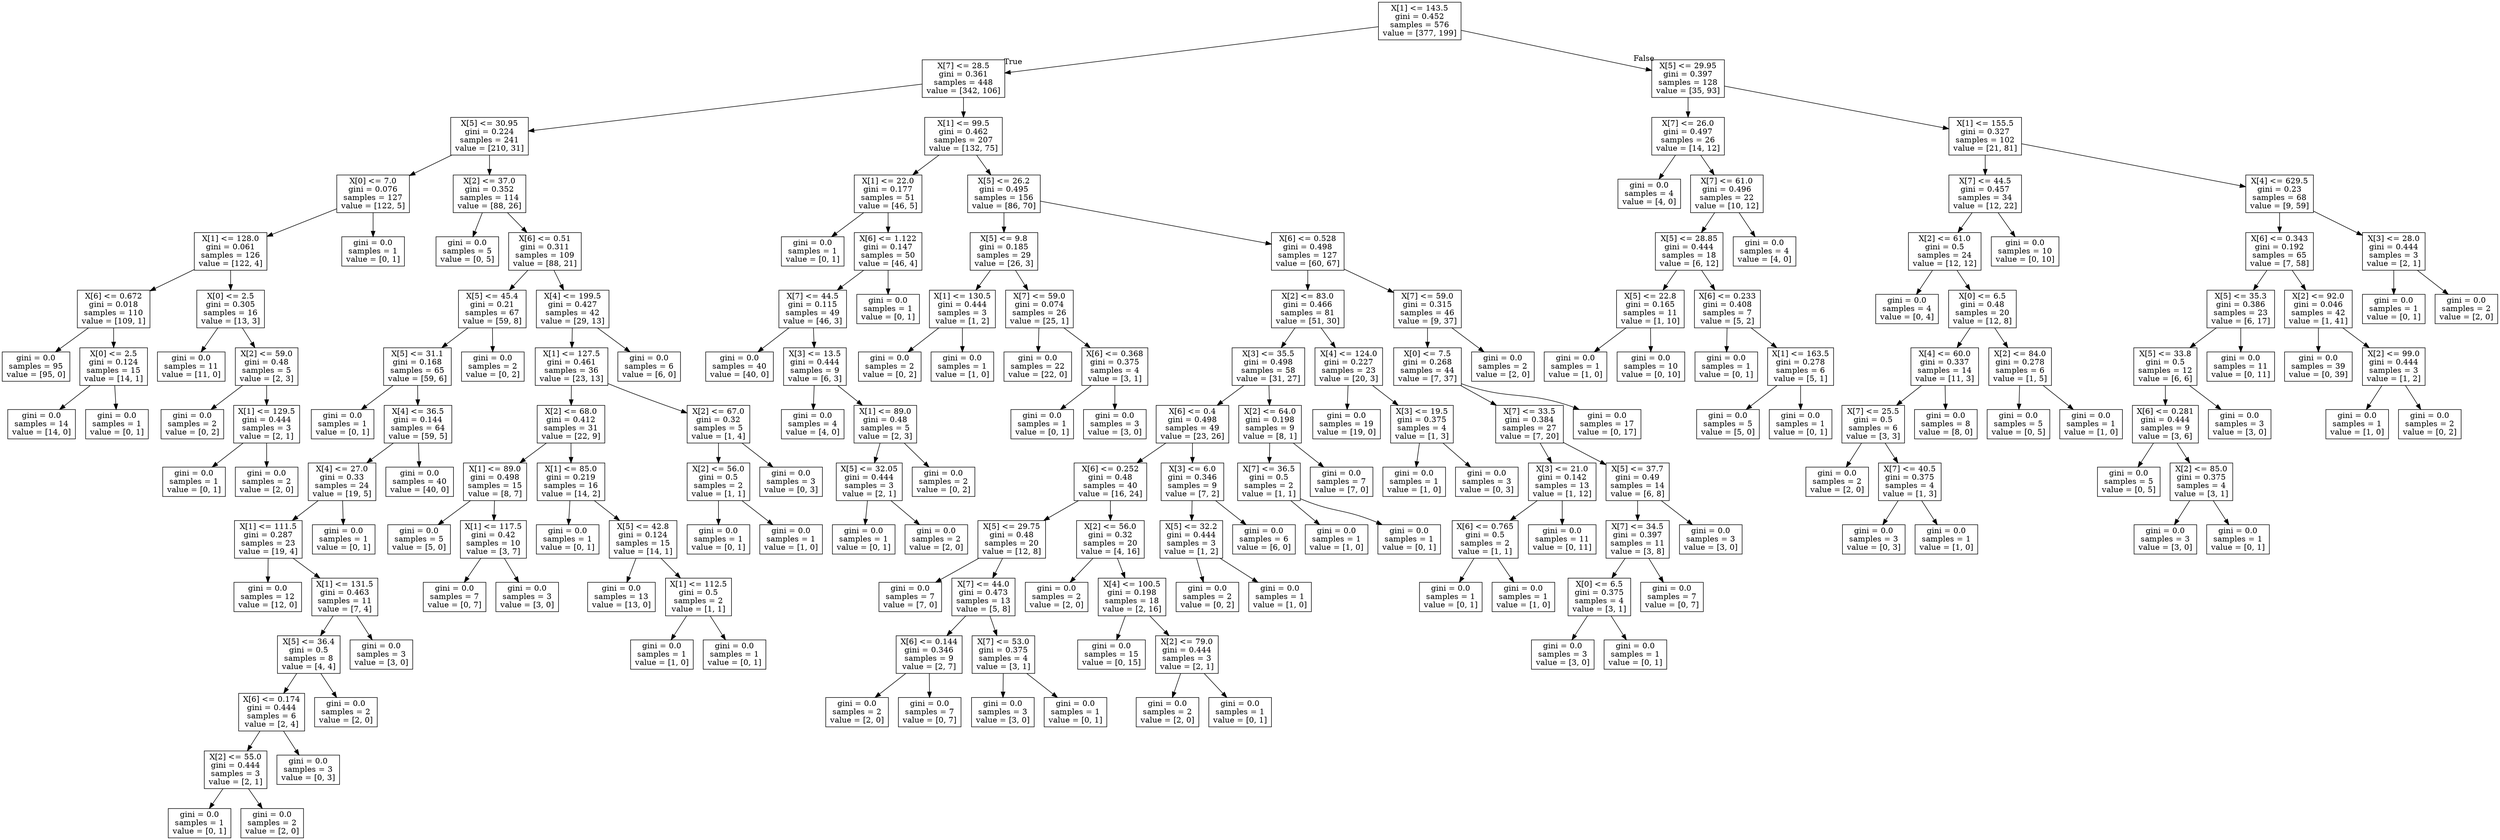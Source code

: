digraph Tree {
node [shape=box] ;
0 [label="X[1] <= 143.5\ngini = 0.452\nsamples = 576\nvalue = [377, 199]"] ;
1 [label="X[7] <= 28.5\ngini = 0.361\nsamples = 448\nvalue = [342, 106]"] ;
0 -> 1 [labeldistance=2.5, labelangle=45, headlabel="True"] ;
2 [label="X[5] <= 30.95\ngini = 0.224\nsamples = 241\nvalue = [210, 31]"] ;
1 -> 2 ;
3 [label="X[0] <= 7.0\ngini = 0.076\nsamples = 127\nvalue = [122, 5]"] ;
2 -> 3 ;
4 [label="X[1] <= 128.0\ngini = 0.061\nsamples = 126\nvalue = [122, 4]"] ;
3 -> 4 ;
5 [label="X[6] <= 0.672\ngini = 0.018\nsamples = 110\nvalue = [109, 1]"] ;
4 -> 5 ;
6 [label="gini = 0.0\nsamples = 95\nvalue = [95, 0]"] ;
5 -> 6 ;
7 [label="X[0] <= 2.5\ngini = 0.124\nsamples = 15\nvalue = [14, 1]"] ;
5 -> 7 ;
8 [label="gini = 0.0\nsamples = 14\nvalue = [14, 0]"] ;
7 -> 8 ;
9 [label="gini = 0.0\nsamples = 1\nvalue = [0, 1]"] ;
7 -> 9 ;
10 [label="X[0] <= 2.5\ngini = 0.305\nsamples = 16\nvalue = [13, 3]"] ;
4 -> 10 ;
11 [label="gini = 0.0\nsamples = 11\nvalue = [11, 0]"] ;
10 -> 11 ;
12 [label="X[2] <= 59.0\ngini = 0.48\nsamples = 5\nvalue = [2, 3]"] ;
10 -> 12 ;
13 [label="gini = 0.0\nsamples = 2\nvalue = [0, 2]"] ;
12 -> 13 ;
14 [label="X[1] <= 129.5\ngini = 0.444\nsamples = 3\nvalue = [2, 1]"] ;
12 -> 14 ;
15 [label="gini = 0.0\nsamples = 1\nvalue = [0, 1]"] ;
14 -> 15 ;
16 [label="gini = 0.0\nsamples = 2\nvalue = [2, 0]"] ;
14 -> 16 ;
17 [label="gini = 0.0\nsamples = 1\nvalue = [0, 1]"] ;
3 -> 17 ;
18 [label="X[2] <= 37.0\ngini = 0.352\nsamples = 114\nvalue = [88, 26]"] ;
2 -> 18 ;
19 [label="gini = 0.0\nsamples = 5\nvalue = [0, 5]"] ;
18 -> 19 ;
20 [label="X[6] <= 0.51\ngini = 0.311\nsamples = 109\nvalue = [88, 21]"] ;
18 -> 20 ;
21 [label="X[5] <= 45.4\ngini = 0.21\nsamples = 67\nvalue = [59, 8]"] ;
20 -> 21 ;
22 [label="X[5] <= 31.1\ngini = 0.168\nsamples = 65\nvalue = [59, 6]"] ;
21 -> 22 ;
23 [label="gini = 0.0\nsamples = 1\nvalue = [0, 1]"] ;
22 -> 23 ;
24 [label="X[4] <= 36.5\ngini = 0.144\nsamples = 64\nvalue = [59, 5]"] ;
22 -> 24 ;
25 [label="X[4] <= 27.0\ngini = 0.33\nsamples = 24\nvalue = [19, 5]"] ;
24 -> 25 ;
26 [label="X[1] <= 111.5\ngini = 0.287\nsamples = 23\nvalue = [19, 4]"] ;
25 -> 26 ;
27 [label="gini = 0.0\nsamples = 12\nvalue = [12, 0]"] ;
26 -> 27 ;
28 [label="X[1] <= 131.5\ngini = 0.463\nsamples = 11\nvalue = [7, 4]"] ;
26 -> 28 ;
29 [label="X[5] <= 36.4\ngini = 0.5\nsamples = 8\nvalue = [4, 4]"] ;
28 -> 29 ;
30 [label="X[6] <= 0.174\ngini = 0.444\nsamples = 6\nvalue = [2, 4]"] ;
29 -> 30 ;
31 [label="X[2] <= 55.0\ngini = 0.444\nsamples = 3\nvalue = [2, 1]"] ;
30 -> 31 ;
32 [label="gini = 0.0\nsamples = 1\nvalue = [0, 1]"] ;
31 -> 32 ;
33 [label="gini = 0.0\nsamples = 2\nvalue = [2, 0]"] ;
31 -> 33 ;
34 [label="gini = 0.0\nsamples = 3\nvalue = [0, 3]"] ;
30 -> 34 ;
35 [label="gini = 0.0\nsamples = 2\nvalue = [2, 0]"] ;
29 -> 35 ;
36 [label="gini = 0.0\nsamples = 3\nvalue = [3, 0]"] ;
28 -> 36 ;
37 [label="gini = 0.0\nsamples = 1\nvalue = [0, 1]"] ;
25 -> 37 ;
38 [label="gini = 0.0\nsamples = 40\nvalue = [40, 0]"] ;
24 -> 38 ;
39 [label="gini = 0.0\nsamples = 2\nvalue = [0, 2]"] ;
21 -> 39 ;
40 [label="X[4] <= 199.5\ngini = 0.427\nsamples = 42\nvalue = [29, 13]"] ;
20 -> 40 ;
41 [label="X[1] <= 127.5\ngini = 0.461\nsamples = 36\nvalue = [23, 13]"] ;
40 -> 41 ;
42 [label="X[2] <= 68.0\ngini = 0.412\nsamples = 31\nvalue = [22, 9]"] ;
41 -> 42 ;
43 [label="X[1] <= 89.0\ngini = 0.498\nsamples = 15\nvalue = [8, 7]"] ;
42 -> 43 ;
44 [label="gini = 0.0\nsamples = 5\nvalue = [5, 0]"] ;
43 -> 44 ;
45 [label="X[1] <= 117.5\ngini = 0.42\nsamples = 10\nvalue = [3, 7]"] ;
43 -> 45 ;
46 [label="gini = 0.0\nsamples = 7\nvalue = [0, 7]"] ;
45 -> 46 ;
47 [label="gini = 0.0\nsamples = 3\nvalue = [3, 0]"] ;
45 -> 47 ;
48 [label="X[1] <= 85.0\ngini = 0.219\nsamples = 16\nvalue = [14, 2]"] ;
42 -> 48 ;
49 [label="gini = 0.0\nsamples = 1\nvalue = [0, 1]"] ;
48 -> 49 ;
50 [label="X[5] <= 42.8\ngini = 0.124\nsamples = 15\nvalue = [14, 1]"] ;
48 -> 50 ;
51 [label="gini = 0.0\nsamples = 13\nvalue = [13, 0]"] ;
50 -> 51 ;
52 [label="X[1] <= 112.5\ngini = 0.5\nsamples = 2\nvalue = [1, 1]"] ;
50 -> 52 ;
53 [label="gini = 0.0\nsamples = 1\nvalue = [1, 0]"] ;
52 -> 53 ;
54 [label="gini = 0.0\nsamples = 1\nvalue = [0, 1]"] ;
52 -> 54 ;
55 [label="X[2] <= 67.0\ngini = 0.32\nsamples = 5\nvalue = [1, 4]"] ;
41 -> 55 ;
56 [label="X[2] <= 56.0\ngini = 0.5\nsamples = 2\nvalue = [1, 1]"] ;
55 -> 56 ;
57 [label="gini = 0.0\nsamples = 1\nvalue = [0, 1]"] ;
56 -> 57 ;
58 [label="gini = 0.0\nsamples = 1\nvalue = [1, 0]"] ;
56 -> 58 ;
59 [label="gini = 0.0\nsamples = 3\nvalue = [0, 3]"] ;
55 -> 59 ;
60 [label="gini = 0.0\nsamples = 6\nvalue = [6, 0]"] ;
40 -> 60 ;
61 [label="X[1] <= 99.5\ngini = 0.462\nsamples = 207\nvalue = [132, 75]"] ;
1 -> 61 ;
62 [label="X[1] <= 22.0\ngini = 0.177\nsamples = 51\nvalue = [46, 5]"] ;
61 -> 62 ;
63 [label="gini = 0.0\nsamples = 1\nvalue = [0, 1]"] ;
62 -> 63 ;
64 [label="X[6] <= 1.122\ngini = 0.147\nsamples = 50\nvalue = [46, 4]"] ;
62 -> 64 ;
65 [label="X[7] <= 44.5\ngini = 0.115\nsamples = 49\nvalue = [46, 3]"] ;
64 -> 65 ;
66 [label="gini = 0.0\nsamples = 40\nvalue = [40, 0]"] ;
65 -> 66 ;
67 [label="X[3] <= 13.5\ngini = 0.444\nsamples = 9\nvalue = [6, 3]"] ;
65 -> 67 ;
68 [label="gini = 0.0\nsamples = 4\nvalue = [4, 0]"] ;
67 -> 68 ;
69 [label="X[1] <= 89.0\ngini = 0.48\nsamples = 5\nvalue = [2, 3]"] ;
67 -> 69 ;
70 [label="X[5] <= 32.05\ngini = 0.444\nsamples = 3\nvalue = [2, 1]"] ;
69 -> 70 ;
71 [label="gini = 0.0\nsamples = 1\nvalue = [0, 1]"] ;
70 -> 71 ;
72 [label="gini = 0.0\nsamples = 2\nvalue = [2, 0]"] ;
70 -> 72 ;
73 [label="gini = 0.0\nsamples = 2\nvalue = [0, 2]"] ;
69 -> 73 ;
74 [label="gini = 0.0\nsamples = 1\nvalue = [0, 1]"] ;
64 -> 74 ;
75 [label="X[5] <= 26.2\ngini = 0.495\nsamples = 156\nvalue = [86, 70]"] ;
61 -> 75 ;
76 [label="X[5] <= 9.8\ngini = 0.185\nsamples = 29\nvalue = [26, 3]"] ;
75 -> 76 ;
77 [label="X[1] <= 130.5\ngini = 0.444\nsamples = 3\nvalue = [1, 2]"] ;
76 -> 77 ;
78 [label="gini = 0.0\nsamples = 2\nvalue = [0, 2]"] ;
77 -> 78 ;
79 [label="gini = 0.0\nsamples = 1\nvalue = [1, 0]"] ;
77 -> 79 ;
80 [label="X[7] <= 59.0\ngini = 0.074\nsamples = 26\nvalue = [25, 1]"] ;
76 -> 80 ;
81 [label="gini = 0.0\nsamples = 22\nvalue = [22, 0]"] ;
80 -> 81 ;
82 [label="X[6] <= 0.368\ngini = 0.375\nsamples = 4\nvalue = [3, 1]"] ;
80 -> 82 ;
83 [label="gini = 0.0\nsamples = 1\nvalue = [0, 1]"] ;
82 -> 83 ;
84 [label="gini = 0.0\nsamples = 3\nvalue = [3, 0]"] ;
82 -> 84 ;
85 [label="X[6] <= 0.528\ngini = 0.498\nsamples = 127\nvalue = [60, 67]"] ;
75 -> 85 ;
86 [label="X[2] <= 83.0\ngini = 0.466\nsamples = 81\nvalue = [51, 30]"] ;
85 -> 86 ;
87 [label="X[3] <= 35.5\ngini = 0.498\nsamples = 58\nvalue = [31, 27]"] ;
86 -> 87 ;
88 [label="X[6] <= 0.4\ngini = 0.498\nsamples = 49\nvalue = [23, 26]"] ;
87 -> 88 ;
89 [label="X[6] <= 0.252\ngini = 0.48\nsamples = 40\nvalue = [16, 24]"] ;
88 -> 89 ;
90 [label="X[5] <= 29.75\ngini = 0.48\nsamples = 20\nvalue = [12, 8]"] ;
89 -> 90 ;
91 [label="gini = 0.0\nsamples = 7\nvalue = [7, 0]"] ;
90 -> 91 ;
92 [label="X[7] <= 44.0\ngini = 0.473\nsamples = 13\nvalue = [5, 8]"] ;
90 -> 92 ;
93 [label="X[6] <= 0.144\ngini = 0.346\nsamples = 9\nvalue = [2, 7]"] ;
92 -> 93 ;
94 [label="gini = 0.0\nsamples = 2\nvalue = [2, 0]"] ;
93 -> 94 ;
95 [label="gini = 0.0\nsamples = 7\nvalue = [0, 7]"] ;
93 -> 95 ;
96 [label="X[7] <= 53.0\ngini = 0.375\nsamples = 4\nvalue = [3, 1]"] ;
92 -> 96 ;
97 [label="gini = 0.0\nsamples = 3\nvalue = [3, 0]"] ;
96 -> 97 ;
98 [label="gini = 0.0\nsamples = 1\nvalue = [0, 1]"] ;
96 -> 98 ;
99 [label="X[2] <= 56.0\ngini = 0.32\nsamples = 20\nvalue = [4, 16]"] ;
89 -> 99 ;
100 [label="gini = 0.0\nsamples = 2\nvalue = [2, 0]"] ;
99 -> 100 ;
101 [label="X[4] <= 100.5\ngini = 0.198\nsamples = 18\nvalue = [2, 16]"] ;
99 -> 101 ;
102 [label="gini = 0.0\nsamples = 15\nvalue = [0, 15]"] ;
101 -> 102 ;
103 [label="X[2] <= 79.0\ngini = 0.444\nsamples = 3\nvalue = [2, 1]"] ;
101 -> 103 ;
104 [label="gini = 0.0\nsamples = 2\nvalue = [2, 0]"] ;
103 -> 104 ;
105 [label="gini = 0.0\nsamples = 1\nvalue = [0, 1]"] ;
103 -> 105 ;
106 [label="X[3] <= 6.0\ngini = 0.346\nsamples = 9\nvalue = [7, 2]"] ;
88 -> 106 ;
107 [label="X[5] <= 32.2\ngini = 0.444\nsamples = 3\nvalue = [1, 2]"] ;
106 -> 107 ;
108 [label="gini = 0.0\nsamples = 2\nvalue = [0, 2]"] ;
107 -> 108 ;
109 [label="gini = 0.0\nsamples = 1\nvalue = [1, 0]"] ;
107 -> 109 ;
110 [label="gini = 0.0\nsamples = 6\nvalue = [6, 0]"] ;
106 -> 110 ;
111 [label="X[2] <= 64.0\ngini = 0.198\nsamples = 9\nvalue = [8, 1]"] ;
87 -> 111 ;
112 [label="X[7] <= 36.5\ngini = 0.5\nsamples = 2\nvalue = [1, 1]"] ;
111 -> 112 ;
113 [label="gini = 0.0\nsamples = 1\nvalue = [1, 0]"] ;
112 -> 113 ;
114 [label="gini = 0.0\nsamples = 1\nvalue = [0, 1]"] ;
112 -> 114 ;
115 [label="gini = 0.0\nsamples = 7\nvalue = [7, 0]"] ;
111 -> 115 ;
116 [label="X[4] <= 124.0\ngini = 0.227\nsamples = 23\nvalue = [20, 3]"] ;
86 -> 116 ;
117 [label="gini = 0.0\nsamples = 19\nvalue = [19, 0]"] ;
116 -> 117 ;
118 [label="X[3] <= 19.5\ngini = 0.375\nsamples = 4\nvalue = [1, 3]"] ;
116 -> 118 ;
119 [label="gini = 0.0\nsamples = 1\nvalue = [1, 0]"] ;
118 -> 119 ;
120 [label="gini = 0.0\nsamples = 3\nvalue = [0, 3]"] ;
118 -> 120 ;
121 [label="X[7] <= 59.0\ngini = 0.315\nsamples = 46\nvalue = [9, 37]"] ;
85 -> 121 ;
122 [label="X[0] <= 7.5\ngini = 0.268\nsamples = 44\nvalue = [7, 37]"] ;
121 -> 122 ;
123 [label="X[7] <= 33.5\ngini = 0.384\nsamples = 27\nvalue = [7, 20]"] ;
122 -> 123 ;
124 [label="X[3] <= 21.0\ngini = 0.142\nsamples = 13\nvalue = [1, 12]"] ;
123 -> 124 ;
125 [label="X[6] <= 0.765\ngini = 0.5\nsamples = 2\nvalue = [1, 1]"] ;
124 -> 125 ;
126 [label="gini = 0.0\nsamples = 1\nvalue = [0, 1]"] ;
125 -> 126 ;
127 [label="gini = 0.0\nsamples = 1\nvalue = [1, 0]"] ;
125 -> 127 ;
128 [label="gini = 0.0\nsamples = 11\nvalue = [0, 11]"] ;
124 -> 128 ;
129 [label="X[5] <= 37.7\ngini = 0.49\nsamples = 14\nvalue = [6, 8]"] ;
123 -> 129 ;
130 [label="X[7] <= 34.5\ngini = 0.397\nsamples = 11\nvalue = [3, 8]"] ;
129 -> 130 ;
131 [label="X[0] <= 6.5\ngini = 0.375\nsamples = 4\nvalue = [3, 1]"] ;
130 -> 131 ;
132 [label="gini = 0.0\nsamples = 3\nvalue = [3, 0]"] ;
131 -> 132 ;
133 [label="gini = 0.0\nsamples = 1\nvalue = [0, 1]"] ;
131 -> 133 ;
134 [label="gini = 0.0\nsamples = 7\nvalue = [0, 7]"] ;
130 -> 134 ;
135 [label="gini = 0.0\nsamples = 3\nvalue = [3, 0]"] ;
129 -> 135 ;
136 [label="gini = 0.0\nsamples = 17\nvalue = [0, 17]"] ;
122 -> 136 ;
137 [label="gini = 0.0\nsamples = 2\nvalue = [2, 0]"] ;
121 -> 137 ;
138 [label="X[5] <= 29.95\ngini = 0.397\nsamples = 128\nvalue = [35, 93]"] ;
0 -> 138 [labeldistance=2.5, labelangle=-45, headlabel="False"] ;
139 [label="X[7] <= 26.0\ngini = 0.497\nsamples = 26\nvalue = [14, 12]"] ;
138 -> 139 ;
140 [label="gini = 0.0\nsamples = 4\nvalue = [4, 0]"] ;
139 -> 140 ;
141 [label="X[7] <= 61.0\ngini = 0.496\nsamples = 22\nvalue = [10, 12]"] ;
139 -> 141 ;
142 [label="X[5] <= 28.85\ngini = 0.444\nsamples = 18\nvalue = [6, 12]"] ;
141 -> 142 ;
143 [label="X[5] <= 22.8\ngini = 0.165\nsamples = 11\nvalue = [1, 10]"] ;
142 -> 143 ;
144 [label="gini = 0.0\nsamples = 1\nvalue = [1, 0]"] ;
143 -> 144 ;
145 [label="gini = 0.0\nsamples = 10\nvalue = [0, 10]"] ;
143 -> 145 ;
146 [label="X[6] <= 0.233\ngini = 0.408\nsamples = 7\nvalue = [5, 2]"] ;
142 -> 146 ;
147 [label="gini = 0.0\nsamples = 1\nvalue = [0, 1]"] ;
146 -> 147 ;
148 [label="X[1] <= 163.5\ngini = 0.278\nsamples = 6\nvalue = [5, 1]"] ;
146 -> 148 ;
149 [label="gini = 0.0\nsamples = 5\nvalue = [5, 0]"] ;
148 -> 149 ;
150 [label="gini = 0.0\nsamples = 1\nvalue = [0, 1]"] ;
148 -> 150 ;
151 [label="gini = 0.0\nsamples = 4\nvalue = [4, 0]"] ;
141 -> 151 ;
152 [label="X[1] <= 155.5\ngini = 0.327\nsamples = 102\nvalue = [21, 81]"] ;
138 -> 152 ;
153 [label="X[7] <= 44.5\ngini = 0.457\nsamples = 34\nvalue = [12, 22]"] ;
152 -> 153 ;
154 [label="X[2] <= 61.0\ngini = 0.5\nsamples = 24\nvalue = [12, 12]"] ;
153 -> 154 ;
155 [label="gini = 0.0\nsamples = 4\nvalue = [0, 4]"] ;
154 -> 155 ;
156 [label="X[0] <= 6.5\ngini = 0.48\nsamples = 20\nvalue = [12, 8]"] ;
154 -> 156 ;
157 [label="X[4] <= 60.0\ngini = 0.337\nsamples = 14\nvalue = [11, 3]"] ;
156 -> 157 ;
158 [label="X[7] <= 25.5\ngini = 0.5\nsamples = 6\nvalue = [3, 3]"] ;
157 -> 158 ;
159 [label="gini = 0.0\nsamples = 2\nvalue = [2, 0]"] ;
158 -> 159 ;
160 [label="X[7] <= 40.5\ngini = 0.375\nsamples = 4\nvalue = [1, 3]"] ;
158 -> 160 ;
161 [label="gini = 0.0\nsamples = 3\nvalue = [0, 3]"] ;
160 -> 161 ;
162 [label="gini = 0.0\nsamples = 1\nvalue = [1, 0]"] ;
160 -> 162 ;
163 [label="gini = 0.0\nsamples = 8\nvalue = [8, 0]"] ;
157 -> 163 ;
164 [label="X[2] <= 84.0\ngini = 0.278\nsamples = 6\nvalue = [1, 5]"] ;
156 -> 164 ;
165 [label="gini = 0.0\nsamples = 5\nvalue = [0, 5]"] ;
164 -> 165 ;
166 [label="gini = 0.0\nsamples = 1\nvalue = [1, 0]"] ;
164 -> 166 ;
167 [label="gini = 0.0\nsamples = 10\nvalue = [0, 10]"] ;
153 -> 167 ;
168 [label="X[4] <= 629.5\ngini = 0.23\nsamples = 68\nvalue = [9, 59]"] ;
152 -> 168 ;
169 [label="X[6] <= 0.343\ngini = 0.192\nsamples = 65\nvalue = [7, 58]"] ;
168 -> 169 ;
170 [label="X[5] <= 35.3\ngini = 0.386\nsamples = 23\nvalue = [6, 17]"] ;
169 -> 170 ;
171 [label="X[5] <= 33.8\ngini = 0.5\nsamples = 12\nvalue = [6, 6]"] ;
170 -> 171 ;
172 [label="X[6] <= 0.281\ngini = 0.444\nsamples = 9\nvalue = [3, 6]"] ;
171 -> 172 ;
173 [label="gini = 0.0\nsamples = 5\nvalue = [0, 5]"] ;
172 -> 173 ;
174 [label="X[2] <= 85.0\ngini = 0.375\nsamples = 4\nvalue = [3, 1]"] ;
172 -> 174 ;
175 [label="gini = 0.0\nsamples = 3\nvalue = [3, 0]"] ;
174 -> 175 ;
176 [label="gini = 0.0\nsamples = 1\nvalue = [0, 1]"] ;
174 -> 176 ;
177 [label="gini = 0.0\nsamples = 3\nvalue = [3, 0]"] ;
171 -> 177 ;
178 [label="gini = 0.0\nsamples = 11\nvalue = [0, 11]"] ;
170 -> 178 ;
179 [label="X[2] <= 92.0\ngini = 0.046\nsamples = 42\nvalue = [1, 41]"] ;
169 -> 179 ;
180 [label="gini = 0.0\nsamples = 39\nvalue = [0, 39]"] ;
179 -> 180 ;
181 [label="X[2] <= 99.0\ngini = 0.444\nsamples = 3\nvalue = [1, 2]"] ;
179 -> 181 ;
182 [label="gini = 0.0\nsamples = 1\nvalue = [1, 0]"] ;
181 -> 182 ;
183 [label="gini = 0.0\nsamples = 2\nvalue = [0, 2]"] ;
181 -> 183 ;
184 [label="X[3] <= 28.0\ngini = 0.444\nsamples = 3\nvalue = [2, 1]"] ;
168 -> 184 ;
185 [label="gini = 0.0\nsamples = 1\nvalue = [0, 1]"] ;
184 -> 185 ;
186 [label="gini = 0.0\nsamples = 2\nvalue = [2, 0]"] ;
184 -> 186 ;
}